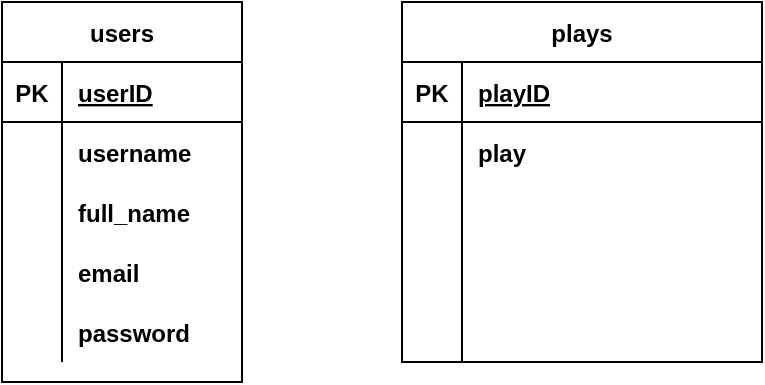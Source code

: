 <mxfile version="14.7.3"><diagram id="pa6WelRXOAL7CHVSIOOH" name="Page-1"><mxGraphModel dx="786" dy="1066" grid="1" gridSize="10" guides="1" tooltips="1" connect="1" arrows="1" fold="1" page="1" pageScale="1" pageWidth="850" pageHeight="1100" math="0" shadow="0"><root><mxCell id="0"/><mxCell id="1" parent="0"/><mxCell id="W1ig0pr0ly81lZ5TatGw-1" value="users" style="shape=table;startSize=30;container=1;collapsible=1;childLayout=tableLayout;fixedRows=1;rowLines=0;fontStyle=1;align=center;resizeLast=1;" parent="1" vertex="1"><mxGeometry x="40" y="40" width="120" height="190" as="geometry"/></mxCell><mxCell id="W1ig0pr0ly81lZ5TatGw-2" value="" style="shape=partialRectangle;collapsible=0;dropTarget=0;pointerEvents=0;fillColor=none;top=0;left=0;bottom=1;right=0;points=[[0,0.5],[1,0.5]];portConstraint=eastwest;" parent="W1ig0pr0ly81lZ5TatGw-1" vertex="1"><mxGeometry y="30" width="120" height="30" as="geometry"/></mxCell><mxCell id="W1ig0pr0ly81lZ5TatGw-3" value="PK" style="shape=partialRectangle;connectable=0;fillColor=none;top=0;left=0;bottom=0;right=0;fontStyle=1;overflow=hidden;" parent="W1ig0pr0ly81lZ5TatGw-2" vertex="1"><mxGeometry width="30" height="30" as="geometry"/></mxCell><mxCell id="W1ig0pr0ly81lZ5TatGw-4" value="userID" style="shape=partialRectangle;connectable=0;fillColor=none;top=0;left=0;bottom=0;right=0;align=left;spacingLeft=6;fontStyle=5;overflow=hidden;" parent="W1ig0pr0ly81lZ5TatGw-2" vertex="1"><mxGeometry x="30" width="90" height="30" as="geometry"/></mxCell><mxCell id="W1ig0pr0ly81lZ5TatGw-5" value="" style="shape=partialRectangle;collapsible=0;dropTarget=0;pointerEvents=0;fillColor=none;top=0;left=0;bottom=0;right=0;points=[[0,0.5],[1,0.5]];portConstraint=eastwest;" parent="W1ig0pr0ly81lZ5TatGw-1" vertex="1"><mxGeometry y="60" width="120" height="30" as="geometry"/></mxCell><mxCell id="W1ig0pr0ly81lZ5TatGw-6" value="" style="shape=partialRectangle;connectable=0;fillColor=none;top=0;left=0;bottom=0;right=0;editable=1;overflow=hidden;" parent="W1ig0pr0ly81lZ5TatGw-5" vertex="1"><mxGeometry width="30" height="30" as="geometry"/></mxCell><mxCell id="W1ig0pr0ly81lZ5TatGw-7" value="username" style="shape=partialRectangle;connectable=0;fillColor=none;top=0;left=0;bottom=0;right=0;align=left;spacingLeft=6;overflow=hidden;fontStyle=1" parent="W1ig0pr0ly81lZ5TatGw-5" vertex="1"><mxGeometry x="30" width="90" height="30" as="geometry"/></mxCell><mxCell id="W1ig0pr0ly81lZ5TatGw-8" value="" style="shape=partialRectangle;collapsible=0;dropTarget=0;pointerEvents=0;fillColor=none;top=0;left=0;bottom=0;right=0;points=[[0,0.5],[1,0.5]];portConstraint=eastwest;" parent="W1ig0pr0ly81lZ5TatGw-1" vertex="1"><mxGeometry y="90" width="120" height="30" as="geometry"/></mxCell><mxCell id="W1ig0pr0ly81lZ5TatGw-9" value="" style="shape=partialRectangle;connectable=0;fillColor=none;top=0;left=0;bottom=0;right=0;editable=1;overflow=hidden;" parent="W1ig0pr0ly81lZ5TatGw-8" vertex="1"><mxGeometry width="30" height="30" as="geometry"/></mxCell><mxCell id="W1ig0pr0ly81lZ5TatGw-10" value="full_name" style="shape=partialRectangle;connectable=0;fillColor=none;top=0;left=0;bottom=0;right=0;align=left;spacingLeft=6;overflow=hidden;fontStyle=1" parent="W1ig0pr0ly81lZ5TatGw-8" vertex="1"><mxGeometry x="30" width="90" height="30" as="geometry"/></mxCell><mxCell id="W1ig0pr0ly81lZ5TatGw-11" value="" style="shape=partialRectangle;collapsible=0;dropTarget=0;pointerEvents=0;fillColor=none;top=0;left=0;bottom=0;right=0;points=[[0,0.5],[1,0.5]];portConstraint=eastwest;" parent="W1ig0pr0ly81lZ5TatGw-1" vertex="1"><mxGeometry y="120" width="120" height="30" as="geometry"/></mxCell><mxCell id="W1ig0pr0ly81lZ5TatGw-12" value="" style="shape=partialRectangle;connectable=0;fillColor=none;top=0;left=0;bottom=0;right=0;editable=1;overflow=hidden;" parent="W1ig0pr0ly81lZ5TatGw-11" vertex="1"><mxGeometry width="30" height="30" as="geometry"/></mxCell><mxCell id="W1ig0pr0ly81lZ5TatGw-13" value="email" style="shape=partialRectangle;connectable=0;fillColor=none;top=0;left=0;bottom=0;right=0;align=left;spacingLeft=6;overflow=hidden;fontStyle=1" parent="W1ig0pr0ly81lZ5TatGw-11" vertex="1"><mxGeometry x="30" width="90" height="30" as="geometry"/></mxCell><mxCell id="xHAa2NSnxT2VVE7FddDb-1" value="" style="shape=partialRectangle;collapsible=0;dropTarget=0;pointerEvents=0;fillColor=none;top=0;left=0;bottom=0;right=0;points=[[0,0.5],[1,0.5]];portConstraint=eastwest;" vertex="1" parent="W1ig0pr0ly81lZ5TatGw-1"><mxGeometry y="150" width="120" height="30" as="geometry"/></mxCell><mxCell id="xHAa2NSnxT2VVE7FddDb-2" value="" style="shape=partialRectangle;connectable=0;fillColor=none;top=0;left=0;bottom=0;right=0;editable=1;overflow=hidden;" vertex="1" parent="xHAa2NSnxT2VVE7FddDb-1"><mxGeometry width="30" height="30" as="geometry"/></mxCell><mxCell id="xHAa2NSnxT2VVE7FddDb-3" value="password" style="shape=partialRectangle;connectable=0;fillColor=none;top=0;left=0;bottom=0;right=0;align=left;spacingLeft=6;overflow=hidden;fontStyle=1" vertex="1" parent="xHAa2NSnxT2VVE7FddDb-1"><mxGeometry x="30" width="90" height="30" as="geometry"/></mxCell><mxCell id="xHAa2NSnxT2VVE7FddDb-4" value="plays" style="shape=table;startSize=30;container=1;collapsible=1;childLayout=tableLayout;fixedRows=1;rowLines=0;fontStyle=1;align=center;resizeLast=1;" vertex="1" parent="1"><mxGeometry x="240" y="40" width="180" height="180" as="geometry"/></mxCell><mxCell id="xHAa2NSnxT2VVE7FddDb-5" value="" style="shape=partialRectangle;collapsible=0;dropTarget=0;pointerEvents=0;fillColor=none;top=0;left=0;bottom=1;right=0;points=[[0,0.5],[1,0.5]];portConstraint=eastwest;" vertex="1" parent="xHAa2NSnxT2VVE7FddDb-4"><mxGeometry y="30" width="180" height="30" as="geometry"/></mxCell><mxCell id="xHAa2NSnxT2VVE7FddDb-6" value="PK" style="shape=partialRectangle;connectable=0;fillColor=none;top=0;left=0;bottom=0;right=0;fontStyle=1;overflow=hidden;" vertex="1" parent="xHAa2NSnxT2VVE7FddDb-5"><mxGeometry width="30" height="30" as="geometry"/></mxCell><mxCell id="xHAa2NSnxT2VVE7FddDb-7" value="playID" style="shape=partialRectangle;connectable=0;fillColor=none;top=0;left=0;bottom=0;right=0;align=left;spacingLeft=6;fontStyle=5;overflow=hidden;" vertex="1" parent="xHAa2NSnxT2VVE7FddDb-5"><mxGeometry x="30" width="150" height="30" as="geometry"/></mxCell><mxCell id="xHAa2NSnxT2VVE7FddDb-8" value="" style="shape=partialRectangle;collapsible=0;dropTarget=0;pointerEvents=0;fillColor=none;top=0;left=0;bottom=0;right=0;points=[[0,0.5],[1,0.5]];portConstraint=eastwest;" vertex="1" parent="xHAa2NSnxT2VVE7FddDb-4"><mxGeometry y="60" width="180" height="30" as="geometry"/></mxCell><mxCell id="xHAa2NSnxT2VVE7FddDb-9" value="" style="shape=partialRectangle;connectable=0;fillColor=none;top=0;left=0;bottom=0;right=0;editable=1;overflow=hidden;" vertex="1" parent="xHAa2NSnxT2VVE7FddDb-8"><mxGeometry width="30" height="30" as="geometry"/></mxCell><mxCell id="xHAa2NSnxT2VVE7FddDb-10" value="play" style="shape=partialRectangle;connectable=0;fillColor=none;top=0;left=0;bottom=0;right=0;align=left;spacingLeft=6;overflow=hidden;fontStyle=1" vertex="1" parent="xHAa2NSnxT2VVE7FddDb-8"><mxGeometry x="30" width="150" height="30" as="geometry"/></mxCell><mxCell id="xHAa2NSnxT2VVE7FddDb-11" value="" style="shape=partialRectangle;collapsible=0;dropTarget=0;pointerEvents=0;fillColor=none;top=0;left=0;bottom=0;right=0;points=[[0,0.5],[1,0.5]];portConstraint=eastwest;" vertex="1" parent="xHAa2NSnxT2VVE7FddDb-4"><mxGeometry y="90" width="180" height="30" as="geometry"/></mxCell><mxCell id="xHAa2NSnxT2VVE7FddDb-12" value="" style="shape=partialRectangle;connectable=0;fillColor=none;top=0;left=0;bottom=0;right=0;editable=1;overflow=hidden;" vertex="1" parent="xHAa2NSnxT2VVE7FddDb-11"><mxGeometry width="30" height="30" as="geometry"/></mxCell><mxCell id="xHAa2NSnxT2VVE7FddDb-13" value="" style="shape=partialRectangle;connectable=0;fillColor=none;top=0;left=0;bottom=0;right=0;align=left;spacingLeft=6;overflow=hidden;fontStyle=1" vertex="1" parent="xHAa2NSnxT2VVE7FddDb-11"><mxGeometry x="30" width="150" height="30" as="geometry"/></mxCell><mxCell id="xHAa2NSnxT2VVE7FddDb-14" value="" style="shape=partialRectangle;collapsible=0;dropTarget=0;pointerEvents=0;fillColor=none;top=0;left=0;bottom=0;right=0;points=[[0,0.5],[1,0.5]];portConstraint=eastwest;" vertex="1" parent="xHAa2NSnxT2VVE7FddDb-4"><mxGeometry y="120" width="180" height="30" as="geometry"/></mxCell><mxCell id="xHAa2NSnxT2VVE7FddDb-15" value="" style="shape=partialRectangle;connectable=0;fillColor=none;top=0;left=0;bottom=0;right=0;editable=1;overflow=hidden;" vertex="1" parent="xHAa2NSnxT2VVE7FddDb-14"><mxGeometry width="30" height="30" as="geometry"/></mxCell><mxCell id="xHAa2NSnxT2VVE7FddDb-16" value="" style="shape=partialRectangle;connectable=0;fillColor=none;top=0;left=0;bottom=0;right=0;align=left;spacingLeft=6;overflow=hidden;fontStyle=1" vertex="1" parent="xHAa2NSnxT2VVE7FddDb-14"><mxGeometry x="30" width="150" height="30" as="geometry"/></mxCell><mxCell id="xHAa2NSnxT2VVE7FddDb-17" value="" style="shape=partialRectangle;collapsible=0;dropTarget=0;pointerEvents=0;fillColor=none;top=0;left=0;bottom=0;right=0;points=[[0,0.5],[1,0.5]];portConstraint=eastwest;" vertex="1" parent="xHAa2NSnxT2VVE7FddDb-4"><mxGeometry y="150" width="180" height="30" as="geometry"/></mxCell><mxCell id="xHAa2NSnxT2VVE7FddDb-18" value="" style="shape=partialRectangle;connectable=0;fillColor=none;top=0;left=0;bottom=0;right=0;editable=1;overflow=hidden;" vertex="1" parent="xHAa2NSnxT2VVE7FddDb-17"><mxGeometry width="30" height="30" as="geometry"/></mxCell><mxCell id="xHAa2NSnxT2VVE7FddDb-19" value="" style="shape=partialRectangle;connectable=0;fillColor=none;top=0;left=0;bottom=0;right=0;align=left;spacingLeft=6;overflow=hidden;fontStyle=1" vertex="1" parent="xHAa2NSnxT2VVE7FddDb-17"><mxGeometry x="30" width="150" height="30" as="geometry"/></mxCell></root></mxGraphModel></diagram></mxfile>